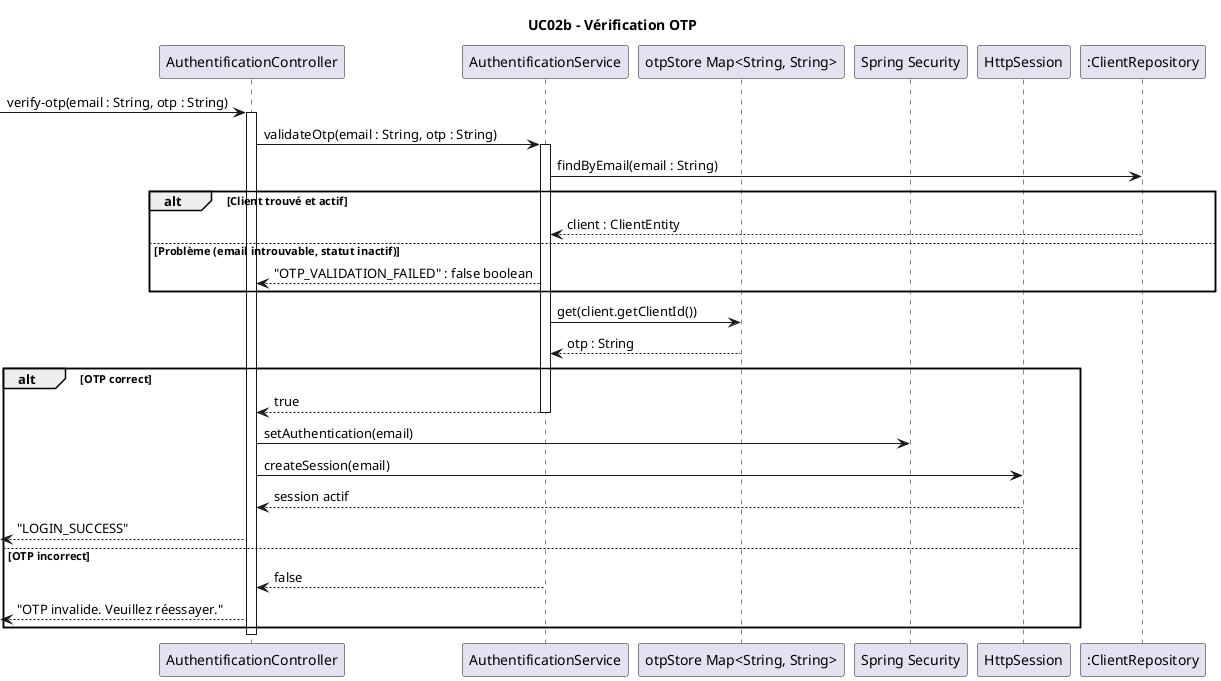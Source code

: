 @startuml uc02_verification_otp
title UC02b - Vérification OTP


participant "AuthentificationController" as Controller
participant "AuthentificationService" as Service
participant "otpStore Map<String, String>" as OtpStore
participant "Spring Security" as Security
participant "HttpSession" as Session
participant ":ClientRepository" as Repository

-> Controller : verify-otp(email : String, otp : String)
activate Controller

Controller -> Service : validateOtp(email : String, otp : String)
activate Service
Service -> Repository : findByEmail(email : String)

alt Client trouvé et actif
Repository --> Service : client : ClientEntity

else Problème (email introuvable, statut inactif)
Service --> Controller : "OTP_VALIDATION_FAILED" : false boolean

end

Service -> OtpStore : get(client.getClientId())
OtpStore --> Service : otp : String

alt OTP correct
    Service --> Controller : true
    deactivate Service

    Controller -> Security : setAuthentication(email)
    Controller -> Session : createSession(email)
    Session --> Controller : session actif  

    <-- Controller : "LOGIN_SUCCESS"
else OTP incorrect
    Service --> Controller : false
    deactivate Service
    <--Controller : "OTP invalide. Veuillez réessayer."
end

deactivate Controller
@enduml
